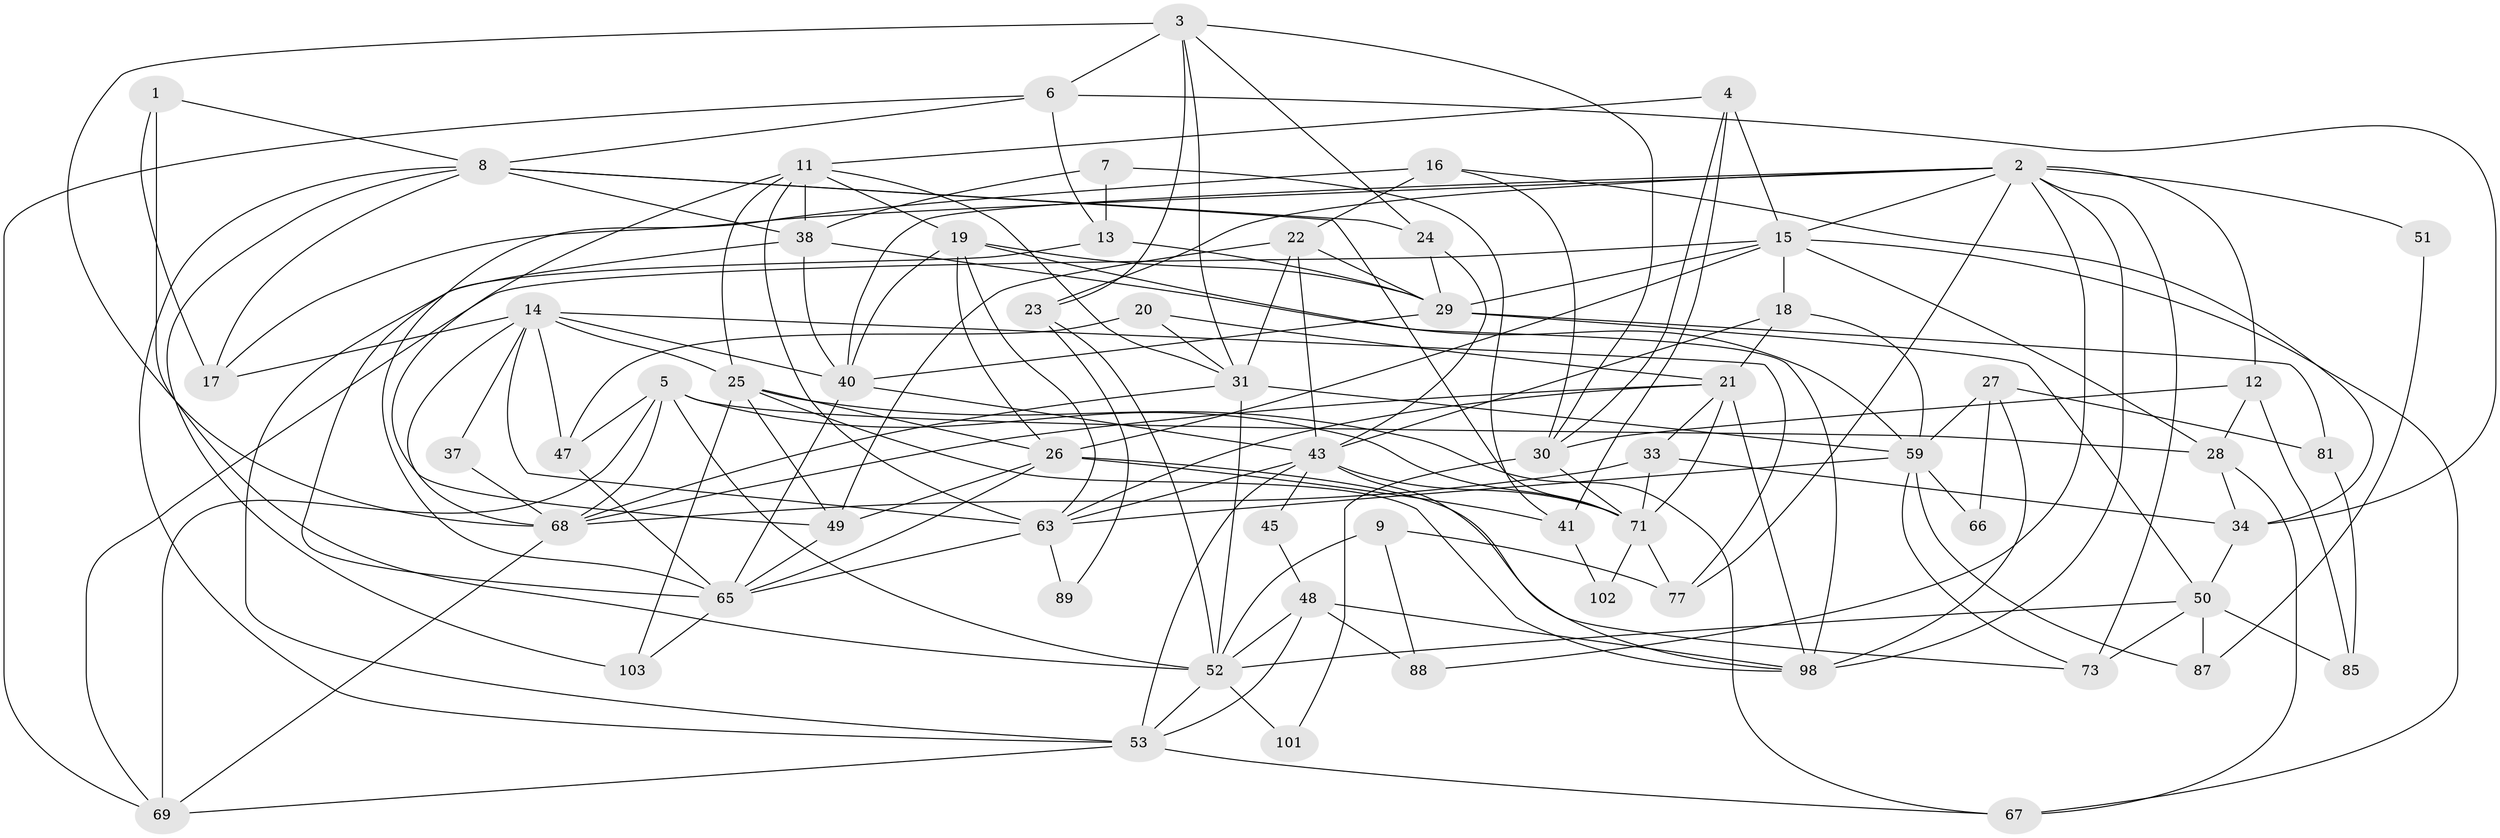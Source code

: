 // original degree distribution, {2: 0.1346153846153846, 7: 0.057692307692307696, 3: 0.2692307692307692, 4: 0.2692307692307692, 6: 0.09615384615384616, 5: 0.17307692307692307}
// Generated by graph-tools (version 1.1) at 2025/41/03/06/25 10:41:59]
// undirected, 64 vertices, 164 edges
graph export_dot {
graph [start="1"]
  node [color=gray90,style=filled];
  1 [super="+10"];
  2 [super="+46"];
  3 [super="+70"];
  4 [super="+56"];
  5 [super="+74"];
  6 [super="+44"];
  7;
  8 [super="+60"];
  9 [super="+64"];
  11 [super="+80"];
  12;
  13;
  14 [super="+104"];
  15 [super="+100"];
  16;
  17 [super="+35"];
  18 [super="+84"];
  19 [super="+75"];
  20 [super="+82"];
  21 [super="+32"];
  22 [super="+36"];
  23 [super="+54"];
  24;
  25 [super="+57"];
  26 [super="+79"];
  27 [super="+86"];
  28 [super="+91"];
  29 [super="+58"];
  30 [super="+92"];
  31 [super="+42"];
  33 [super="+62"];
  34;
  37;
  38 [super="+39"];
  40 [super="+93"];
  41 [super="+61"];
  43 [super="+55"];
  45;
  47;
  48 [super="+96"];
  49;
  50 [super="+90"];
  51;
  52 [super="+72"];
  53;
  59 [super="+78"];
  63 [super="+99"];
  65 [super="+76"];
  66;
  67;
  68 [super="+83"];
  69 [super="+97"];
  71 [super="+95"];
  73;
  77 [super="+94"];
  81;
  85;
  87;
  88;
  89;
  98;
  101;
  102;
  103;
  1 -- 52;
  1 -- 8;
  1 -- 17;
  2 -- 12;
  2 -- 17;
  2 -- 51;
  2 -- 88;
  2 -- 77;
  2 -- 23;
  2 -- 98;
  2 -- 40;
  2 -- 73;
  2 -- 15;
  3 -- 24;
  3 -- 6;
  3 -- 68;
  3 -- 23;
  3 -- 30;
  3 -- 31;
  4 -- 41 [weight=2];
  4 -- 30;
  4 -- 11;
  4 -- 15;
  5 -- 68;
  5 -- 52;
  5 -- 71;
  5 -- 28;
  5 -- 69;
  5 -- 47;
  6 -- 8;
  6 -- 13;
  6 -- 34;
  6 -- 69;
  7 -- 13;
  7 -- 41;
  7 -- 38;
  8 -- 24;
  8 -- 53;
  8 -- 38;
  8 -- 71;
  8 -- 103;
  8 -- 17;
  9 -- 88;
  9 -- 52;
  9 -- 77;
  11 -- 38;
  11 -- 25;
  11 -- 31;
  11 -- 49;
  11 -- 19;
  11 -- 63;
  12 -- 28;
  12 -- 85;
  12 -- 30;
  13 -- 29;
  13 -- 65;
  14 -- 17;
  14 -- 37;
  14 -- 47;
  14 -- 77;
  14 -- 40;
  14 -- 25;
  14 -- 68;
  14 -- 63;
  15 -- 29;
  15 -- 67;
  15 -- 69;
  15 -- 18;
  15 -- 28;
  15 -- 26;
  16 -- 34;
  16 -- 22;
  16 -- 30;
  16 -- 65;
  18 -- 21;
  18 -- 43;
  18 -- 59;
  19 -- 98;
  19 -- 26;
  19 -- 63;
  19 -- 40;
  19 -- 29;
  20 -- 31;
  20 -- 47;
  20 -- 21;
  21 -- 71;
  21 -- 33;
  21 -- 68;
  21 -- 98;
  21 -- 63;
  22 -- 49;
  22 -- 29;
  22 -- 43;
  22 -- 31;
  23 -- 89;
  23 -- 52;
  24 -- 43;
  24 -- 29;
  25 -- 98;
  25 -- 67;
  25 -- 103;
  25 -- 49;
  25 -- 26;
  26 -- 65;
  26 -- 49;
  26 -- 73;
  26 -- 41;
  27 -- 59;
  27 -- 66;
  27 -- 81;
  27 -- 98;
  28 -- 34;
  28 -- 67;
  29 -- 81;
  29 -- 40;
  29 -- 50;
  30 -- 101;
  30 -- 71;
  31 -- 68;
  31 -- 52;
  31 -- 59;
  33 -- 34;
  33 -- 71;
  33 -- 68;
  34 -- 50;
  37 -- 68;
  38 -- 40;
  38 -- 53;
  38 -- 59;
  40 -- 43;
  40 -- 65;
  41 -- 102;
  43 -- 98;
  43 -- 45;
  43 -- 53;
  43 -- 63;
  43 -- 71;
  45 -- 48;
  47 -- 65;
  48 -- 98;
  48 -- 53;
  48 -- 88;
  48 -- 52;
  49 -- 65;
  50 -- 73;
  50 -- 85;
  50 -- 87;
  50 -- 52;
  51 -- 87;
  52 -- 101;
  52 -- 53;
  53 -- 69;
  53 -- 67;
  59 -- 73;
  59 -- 63;
  59 -- 66;
  59 -- 87;
  63 -- 89;
  63 -- 65;
  65 -- 103;
  68 -- 69;
  71 -- 77;
  71 -- 102;
  81 -- 85;
}
